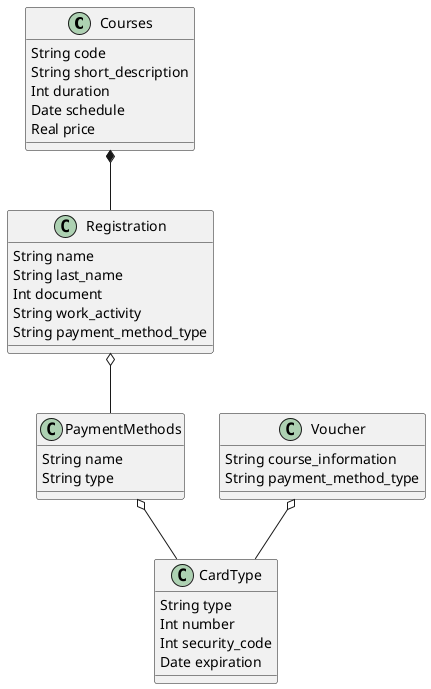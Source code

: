 @startuml

class Courses {
    String code 
    String short_description
    Int duration
    Date schedule
    Real price
}

class Registration {
    String name 
    String last_name 
    Int document 
    String work_activity
    String payment_method_type
}

class PaymentMethods {
    String name
    String type
}

class CardType {
    String type
    Int number
    Int security_code
    Date expiration
}

class Voucher {
    String course_information
    String payment_method_type
}

Courses *-- Registration
Registration o-- PaymentMethods
PaymentMethods o-- CardType
Voucher o-- CardType

@enduml